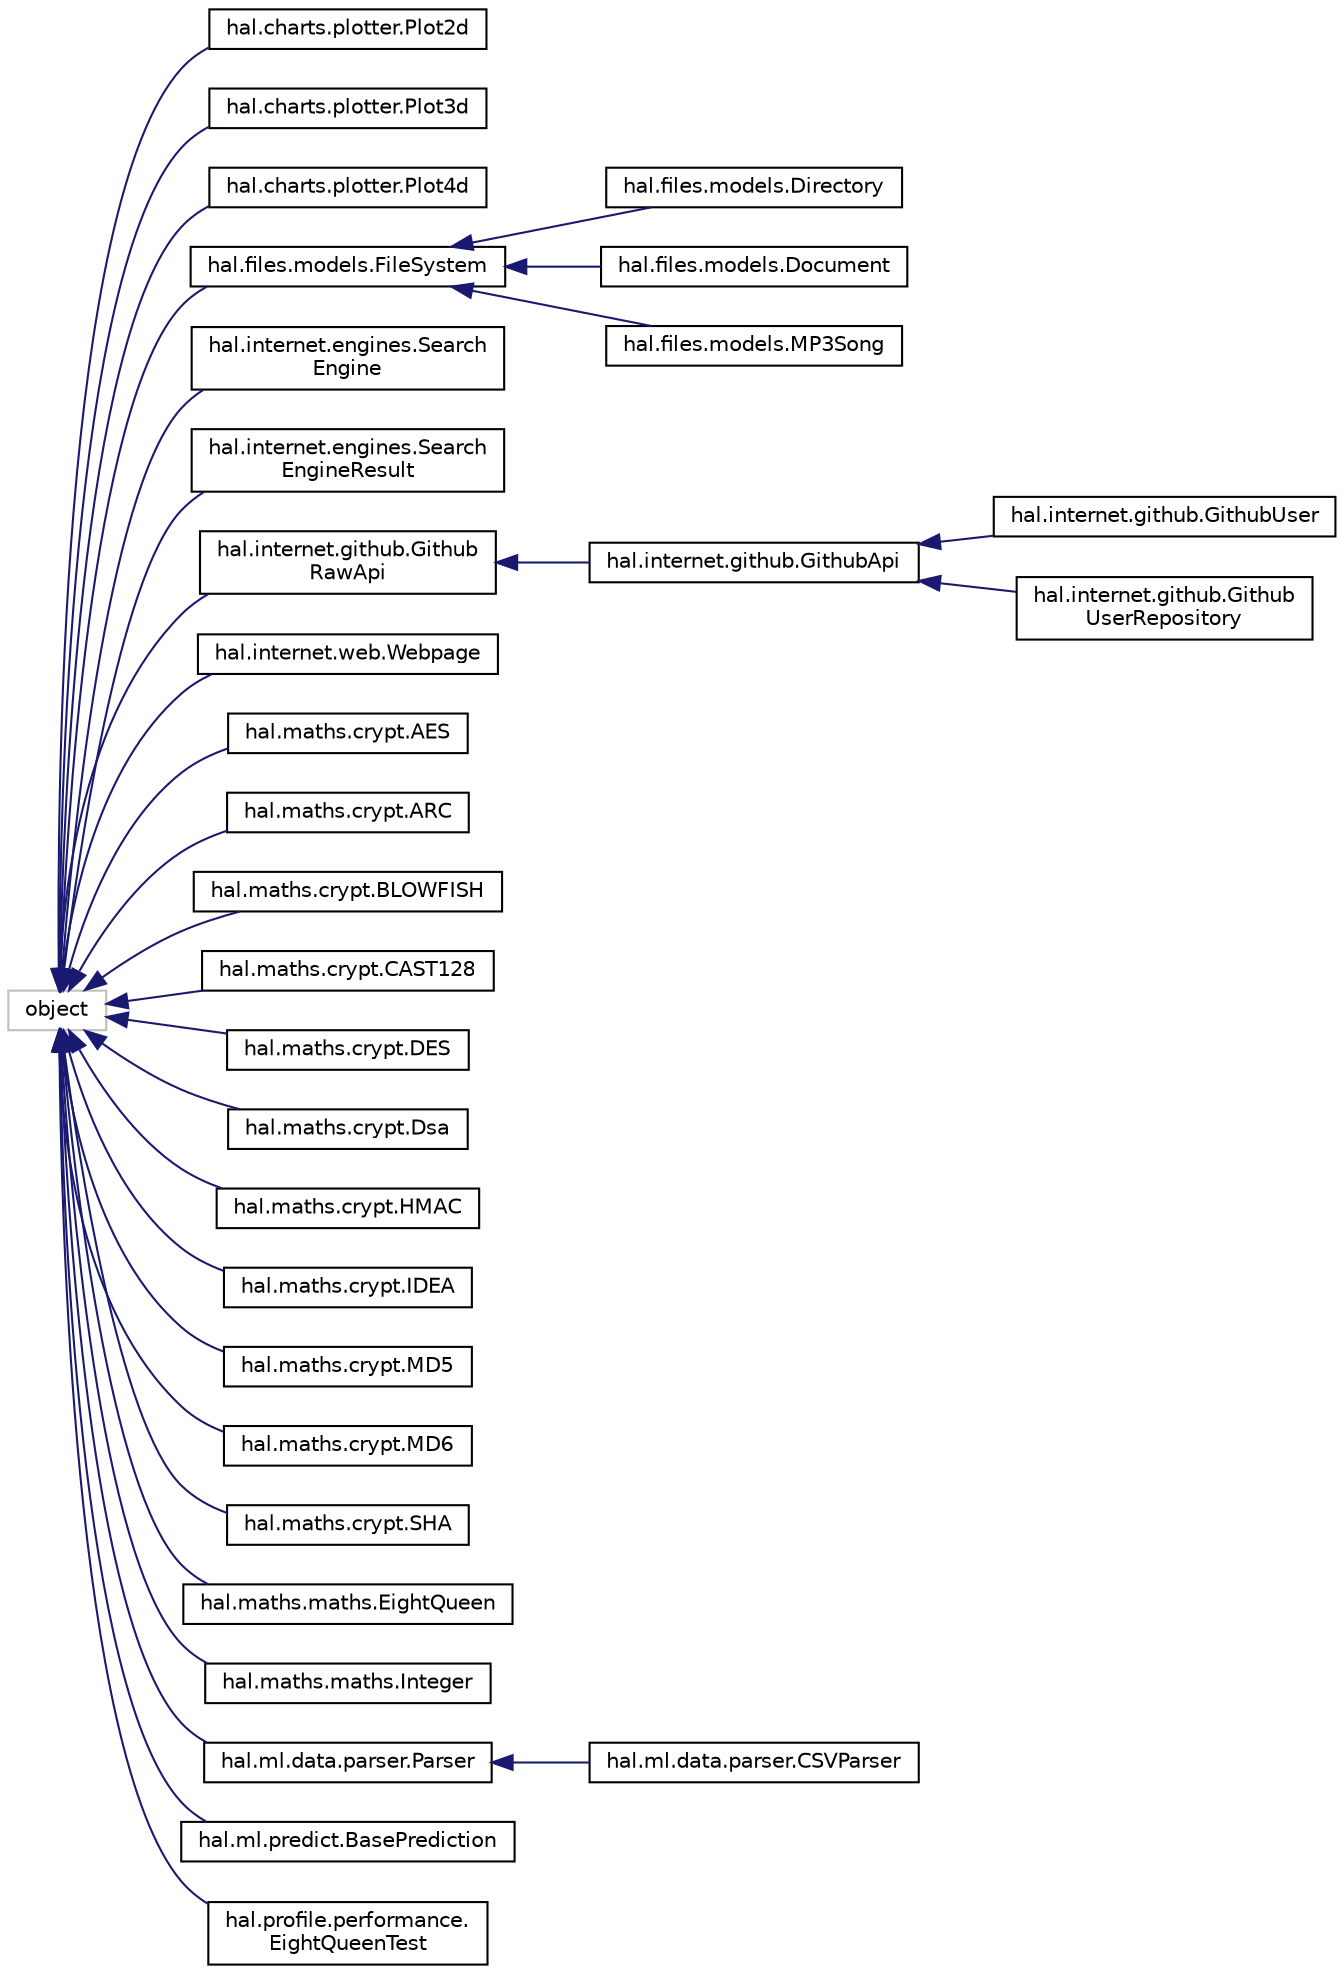 digraph "Graphical Class Hierarchy"
{
  edge [fontname="Helvetica",fontsize="10",labelfontname="Helvetica",labelfontsize="10"];
  node [fontname="Helvetica",fontsize="10",shape=record];
  rankdir="LR";
  Node1 [label="object",height=0.2,width=0.4,color="grey75", fillcolor="white", style="filled"];
  Node1 -> Node2 [dir="back",color="midnightblue",fontsize="10",style="solid",fontname="Helvetica"];
  Node2 [label="hal.charts.plotter.Plot2d",height=0.2,width=0.4,color="black", fillcolor="white", style="filled",URL="$classhal_1_1charts_1_1plotter_1_1_plot2d.html"];
  Node1 -> Node3 [dir="back",color="midnightblue",fontsize="10",style="solid",fontname="Helvetica"];
  Node3 [label="hal.charts.plotter.Plot3d",height=0.2,width=0.4,color="black", fillcolor="white", style="filled",URL="$classhal_1_1charts_1_1plotter_1_1_plot3d.html"];
  Node1 -> Node4 [dir="back",color="midnightblue",fontsize="10",style="solid",fontname="Helvetica"];
  Node4 [label="hal.charts.plotter.Plot4d",height=0.2,width=0.4,color="black", fillcolor="white", style="filled",URL="$classhal_1_1charts_1_1plotter_1_1_plot4d.html"];
  Node1 -> Node5 [dir="back",color="midnightblue",fontsize="10",style="solid",fontname="Helvetica"];
  Node5 [label="hal.files.models.FileSystem",height=0.2,width=0.4,color="black", fillcolor="white", style="filled",URL="$classhal_1_1files_1_1models_1_1_file_system.html"];
  Node5 -> Node6 [dir="back",color="midnightblue",fontsize="10",style="solid",fontname="Helvetica"];
  Node6 [label="hal.files.models.Directory",height=0.2,width=0.4,color="black", fillcolor="white", style="filled",URL="$classhal_1_1files_1_1models_1_1_directory.html"];
  Node5 -> Node7 [dir="back",color="midnightblue",fontsize="10",style="solid",fontname="Helvetica"];
  Node7 [label="hal.files.models.Document",height=0.2,width=0.4,color="black", fillcolor="white", style="filled",URL="$classhal_1_1files_1_1models_1_1_document.html"];
  Node5 -> Node8 [dir="back",color="midnightblue",fontsize="10",style="solid",fontname="Helvetica"];
  Node8 [label="hal.files.models.MP3Song",height=0.2,width=0.4,color="black", fillcolor="white", style="filled",URL="$classhal_1_1files_1_1models_1_1_m_p3_song.html"];
  Node1 -> Node9 [dir="back",color="midnightblue",fontsize="10",style="solid",fontname="Helvetica"];
  Node9 [label="hal.internet.engines.Search\lEngine",height=0.2,width=0.4,color="black", fillcolor="white", style="filled",URL="$classhal_1_1internet_1_1engines_1_1_search_engine.html"];
  Node1 -> Node10 [dir="back",color="midnightblue",fontsize="10",style="solid",fontname="Helvetica"];
  Node10 [label="hal.internet.engines.Search\lEngineResult",height=0.2,width=0.4,color="black", fillcolor="white", style="filled",URL="$classhal_1_1internet_1_1engines_1_1_search_engine_result.html"];
  Node1 -> Node11 [dir="back",color="midnightblue",fontsize="10",style="solid",fontname="Helvetica"];
  Node11 [label="hal.internet.github.Github\lRawApi",height=0.2,width=0.4,color="black", fillcolor="white", style="filled",URL="$classhal_1_1internet_1_1github_1_1_github_raw_api.html"];
  Node11 -> Node12 [dir="back",color="midnightblue",fontsize="10",style="solid",fontname="Helvetica"];
  Node12 [label="hal.internet.github.GithubApi",height=0.2,width=0.4,color="black", fillcolor="white", style="filled",URL="$classhal_1_1internet_1_1github_1_1_github_api.html"];
  Node12 -> Node13 [dir="back",color="midnightblue",fontsize="10",style="solid",fontname="Helvetica"];
  Node13 [label="hal.internet.github.GithubUser",height=0.2,width=0.4,color="black", fillcolor="white", style="filled",URL="$classhal_1_1internet_1_1github_1_1_github_user.html"];
  Node12 -> Node14 [dir="back",color="midnightblue",fontsize="10",style="solid",fontname="Helvetica"];
  Node14 [label="hal.internet.github.Github\lUserRepository",height=0.2,width=0.4,color="black", fillcolor="white", style="filled",URL="$classhal_1_1internet_1_1github_1_1_github_user_repository.html"];
  Node1 -> Node15 [dir="back",color="midnightblue",fontsize="10",style="solid",fontname="Helvetica"];
  Node15 [label="hal.internet.web.Webpage",height=0.2,width=0.4,color="black", fillcolor="white", style="filled",URL="$classhal_1_1internet_1_1web_1_1_webpage.html"];
  Node1 -> Node16 [dir="back",color="midnightblue",fontsize="10",style="solid",fontname="Helvetica"];
  Node16 [label="hal.maths.crypt.AES",height=0.2,width=0.4,color="black", fillcolor="white", style="filled",URL="$classhal_1_1maths_1_1crypt_1_1_a_e_s.html"];
  Node1 -> Node17 [dir="back",color="midnightblue",fontsize="10",style="solid",fontname="Helvetica"];
  Node17 [label="hal.maths.crypt.ARC",height=0.2,width=0.4,color="black", fillcolor="white", style="filled",URL="$classhal_1_1maths_1_1crypt_1_1_a_r_c.html"];
  Node1 -> Node18 [dir="back",color="midnightblue",fontsize="10",style="solid",fontname="Helvetica"];
  Node18 [label="hal.maths.crypt.BLOWFISH",height=0.2,width=0.4,color="black", fillcolor="white", style="filled",URL="$classhal_1_1maths_1_1crypt_1_1_b_l_o_w_f_i_s_h.html"];
  Node1 -> Node19 [dir="back",color="midnightblue",fontsize="10",style="solid",fontname="Helvetica"];
  Node19 [label="hal.maths.crypt.CAST128",height=0.2,width=0.4,color="black", fillcolor="white", style="filled",URL="$classhal_1_1maths_1_1crypt_1_1_c_a_s_t128.html"];
  Node1 -> Node20 [dir="back",color="midnightblue",fontsize="10",style="solid",fontname="Helvetica"];
  Node20 [label="hal.maths.crypt.DES",height=0.2,width=0.4,color="black", fillcolor="white", style="filled",URL="$classhal_1_1maths_1_1crypt_1_1_d_e_s.html"];
  Node1 -> Node21 [dir="back",color="midnightblue",fontsize="10",style="solid",fontname="Helvetica"];
  Node21 [label="hal.maths.crypt.Dsa",height=0.2,width=0.4,color="black", fillcolor="white", style="filled",URL="$classhal_1_1maths_1_1crypt_1_1_dsa.html"];
  Node1 -> Node22 [dir="back",color="midnightblue",fontsize="10",style="solid",fontname="Helvetica"];
  Node22 [label="hal.maths.crypt.HMAC",height=0.2,width=0.4,color="black", fillcolor="white", style="filled",URL="$classhal_1_1maths_1_1crypt_1_1_h_m_a_c.html"];
  Node1 -> Node23 [dir="back",color="midnightblue",fontsize="10",style="solid",fontname="Helvetica"];
  Node23 [label="hal.maths.crypt.IDEA",height=0.2,width=0.4,color="black", fillcolor="white", style="filled",URL="$classhal_1_1maths_1_1crypt_1_1_i_d_e_a.html"];
  Node1 -> Node24 [dir="back",color="midnightblue",fontsize="10",style="solid",fontname="Helvetica"];
  Node24 [label="hal.maths.crypt.MD5",height=0.2,width=0.4,color="black", fillcolor="white", style="filled",URL="$classhal_1_1maths_1_1crypt_1_1_m_d5.html"];
  Node1 -> Node25 [dir="back",color="midnightblue",fontsize="10",style="solid",fontname="Helvetica"];
  Node25 [label="hal.maths.crypt.MD6",height=0.2,width=0.4,color="black", fillcolor="white", style="filled",URL="$classhal_1_1maths_1_1crypt_1_1_m_d6.html"];
  Node1 -> Node26 [dir="back",color="midnightblue",fontsize="10",style="solid",fontname="Helvetica"];
  Node26 [label="hal.maths.crypt.SHA",height=0.2,width=0.4,color="black", fillcolor="white", style="filled",URL="$classhal_1_1maths_1_1crypt_1_1_s_h_a.html"];
  Node1 -> Node27 [dir="back",color="midnightblue",fontsize="10",style="solid",fontname="Helvetica"];
  Node27 [label="hal.maths.maths.EightQueen",height=0.2,width=0.4,color="black", fillcolor="white", style="filled",URL="$classhal_1_1maths_1_1maths_1_1_eight_queen.html"];
  Node1 -> Node28 [dir="back",color="midnightblue",fontsize="10",style="solid",fontname="Helvetica"];
  Node28 [label="hal.maths.maths.Integer",height=0.2,width=0.4,color="black", fillcolor="white", style="filled",URL="$classhal_1_1maths_1_1maths_1_1_integer.html"];
  Node1 -> Node29 [dir="back",color="midnightblue",fontsize="10",style="solid",fontname="Helvetica"];
  Node29 [label="hal.ml.data.parser.Parser",height=0.2,width=0.4,color="black", fillcolor="white", style="filled",URL="$classhal_1_1ml_1_1data_1_1parser_1_1_parser.html"];
  Node29 -> Node30 [dir="back",color="midnightblue",fontsize="10",style="solid",fontname="Helvetica"];
  Node30 [label="hal.ml.data.parser.CSVParser",height=0.2,width=0.4,color="black", fillcolor="white", style="filled",URL="$classhal_1_1ml_1_1data_1_1parser_1_1_c_s_v_parser.html"];
  Node1 -> Node31 [dir="back",color="midnightblue",fontsize="10",style="solid",fontname="Helvetica"];
  Node31 [label="hal.ml.predict.BasePrediction",height=0.2,width=0.4,color="black", fillcolor="white", style="filled",URL="$classhal_1_1ml_1_1predict_1_1_base_prediction.html"];
  Node1 -> Node32 [dir="back",color="midnightblue",fontsize="10",style="solid",fontname="Helvetica"];
  Node32 [label="hal.profile.performance.\lEightQueenTest",height=0.2,width=0.4,color="black", fillcolor="white", style="filled",URL="$classhal_1_1profile_1_1performance_1_1_eight_queen_test.html"];
}
